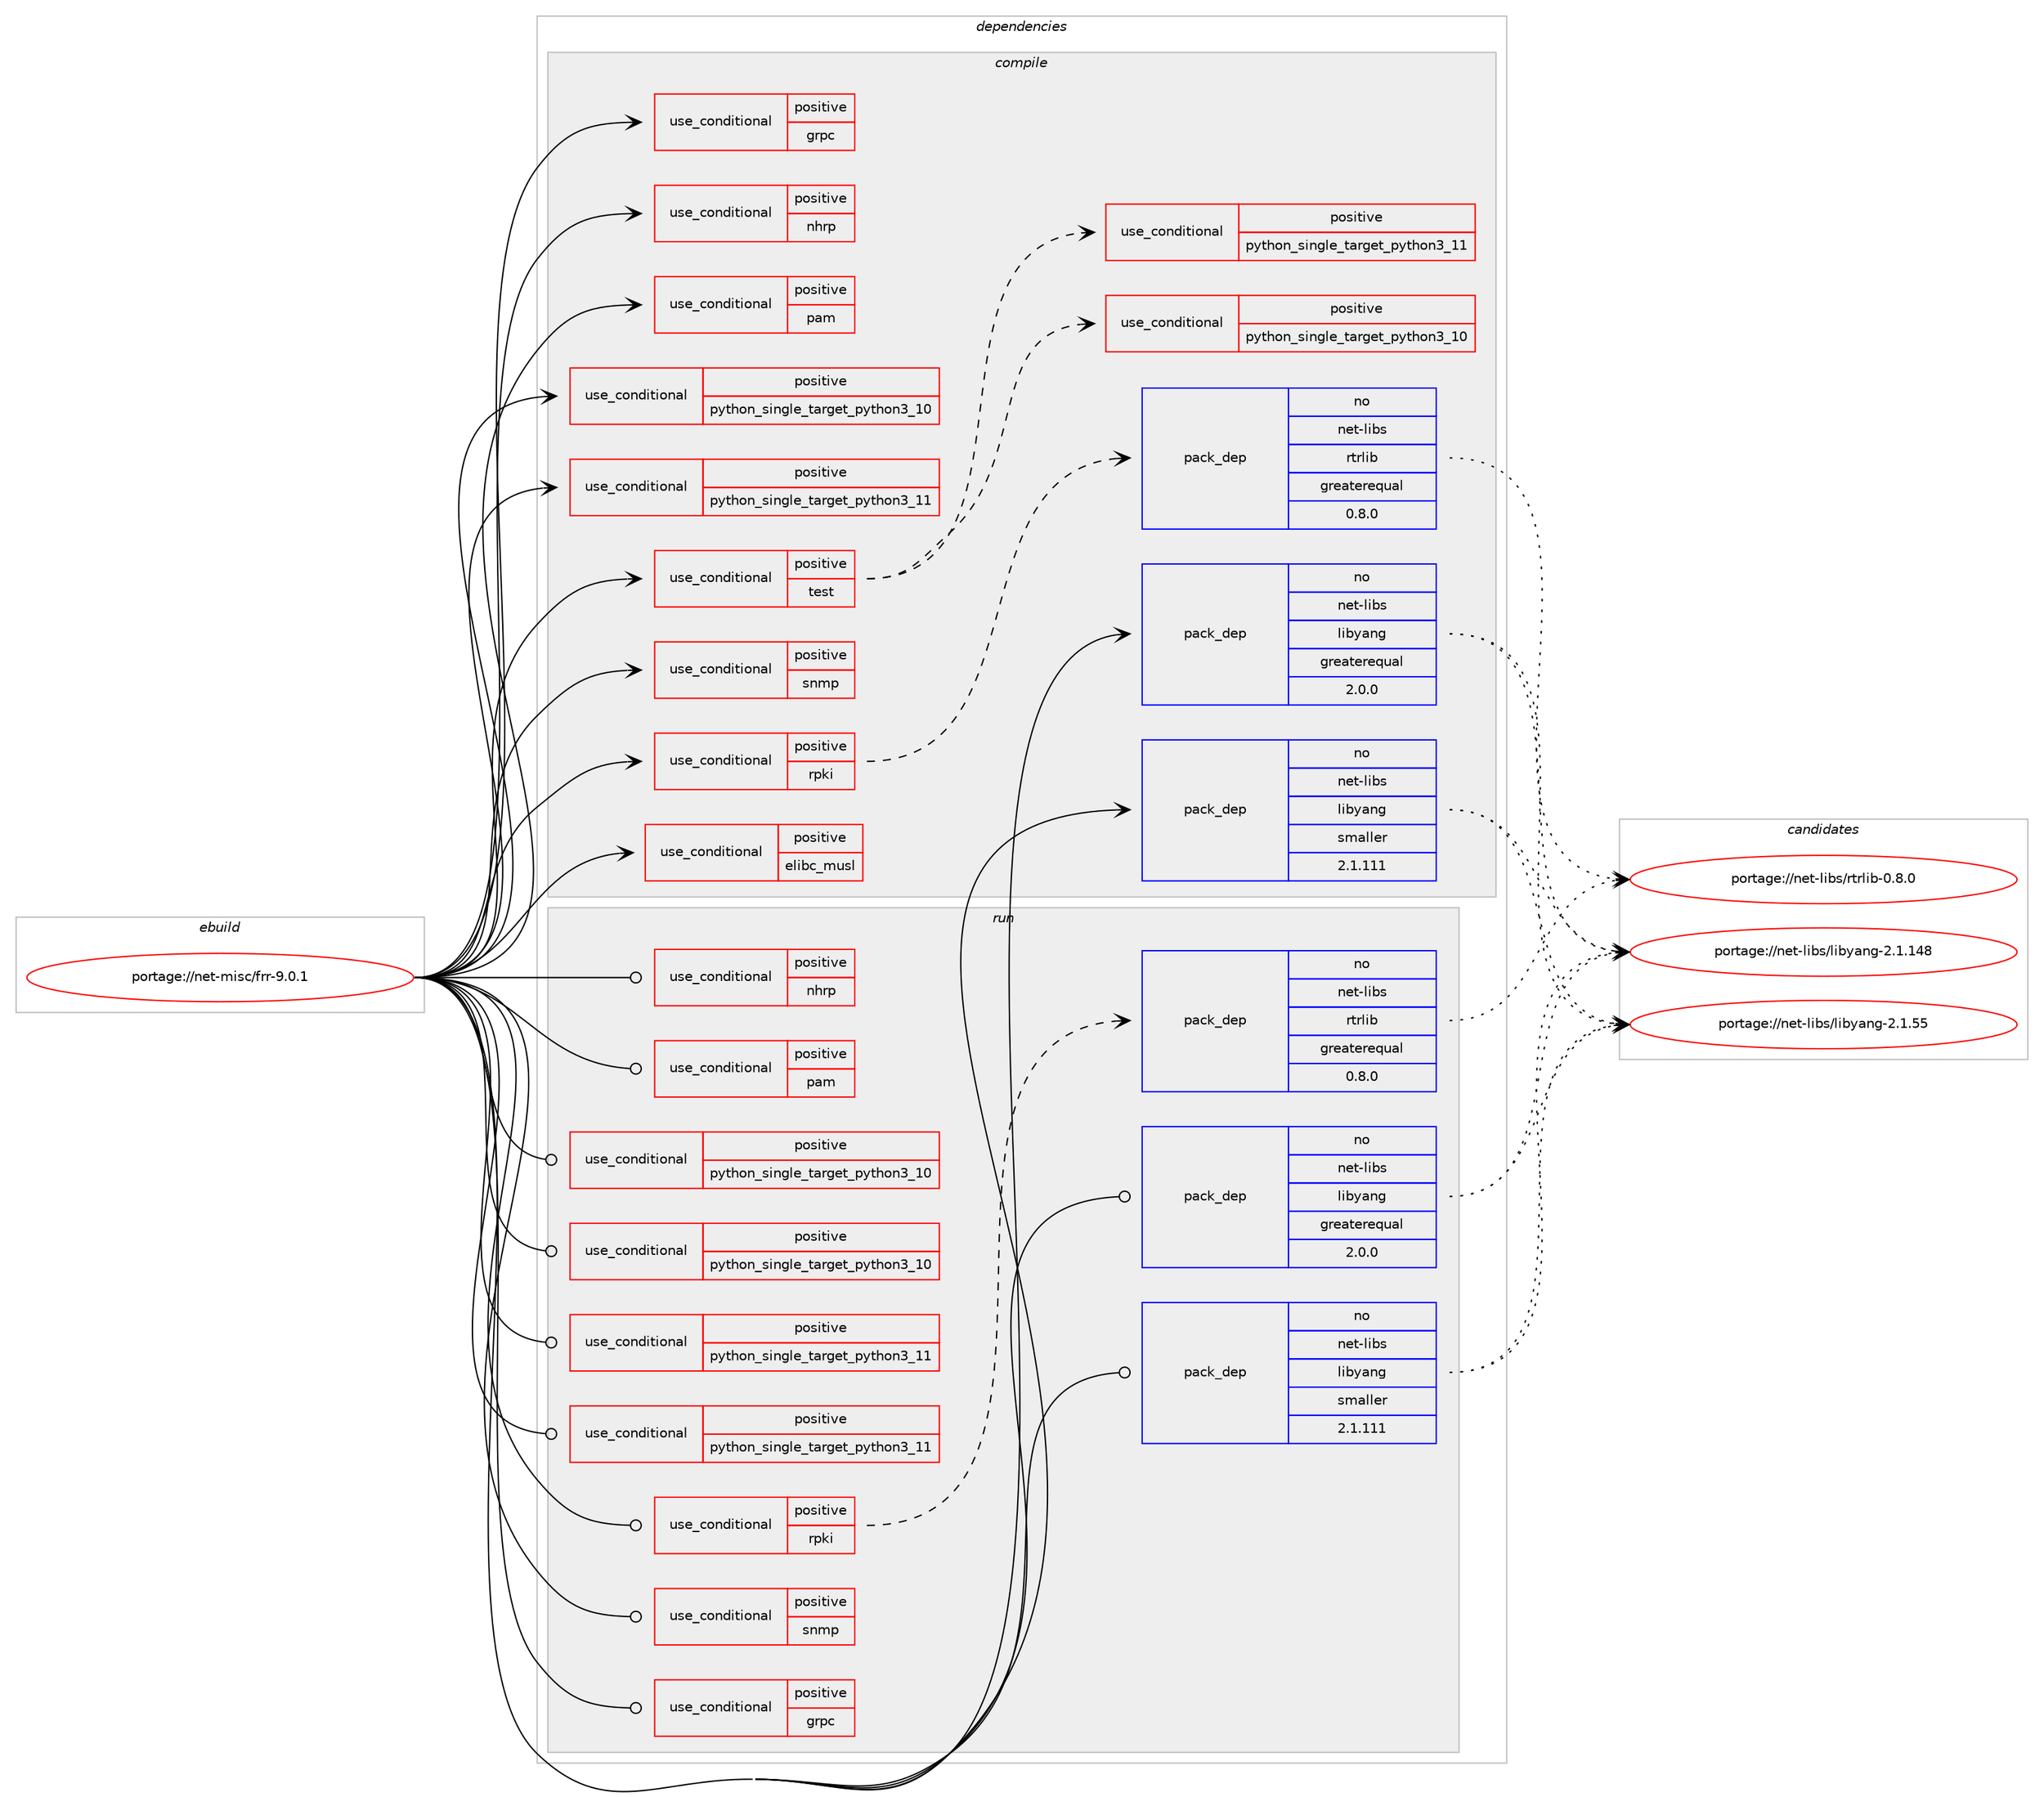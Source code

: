 digraph prolog {

# *************
# Graph options
# *************

newrank=true;
concentrate=true;
compound=true;
graph [rankdir=LR,fontname=Helvetica,fontsize=10,ranksep=1.5];#, ranksep=2.5, nodesep=0.2];
edge  [arrowhead=vee];
node  [fontname=Helvetica,fontsize=10];

# **********
# The ebuild
# **********

subgraph cluster_leftcol {
color=gray;
rank=same;
label=<<i>ebuild</i>>;
id [label="portage://net-misc/frr-9.0.1", color=red, width=4, href="../net-misc/frr-9.0.1.svg"];
}

# ****************
# The dependencies
# ****************

subgraph cluster_midcol {
color=gray;
label=<<i>dependencies</i>>;
subgraph cluster_compile {
fillcolor="#eeeeee";
style=filled;
label=<<i>compile</i>>;
subgraph cond5145 {
dependency7564 [label=<<TABLE BORDER="0" CELLBORDER="1" CELLSPACING="0" CELLPADDING="4"><TR><TD ROWSPAN="3" CELLPADDING="10">use_conditional</TD></TR><TR><TD>positive</TD></TR><TR><TD>elibc_musl</TD></TR></TABLE>>, shape=none, color=red];
# *** BEGIN UNKNOWN DEPENDENCY TYPE (TODO) ***
# dependency7564 -> package_dependency(portage://net-misc/frr-9.0.1,install,no,sys-libs,queue-standalone,none,[,,],[],[])
# *** END UNKNOWN DEPENDENCY TYPE (TODO) ***

}
id:e -> dependency7564:w [weight=20,style="solid",arrowhead="vee"];
subgraph cond5146 {
dependency7565 [label=<<TABLE BORDER="0" CELLBORDER="1" CELLSPACING="0" CELLPADDING="4"><TR><TD ROWSPAN="3" CELLPADDING="10">use_conditional</TD></TR><TR><TD>positive</TD></TR><TR><TD>grpc</TD></TR></TABLE>>, shape=none, color=red];
# *** BEGIN UNKNOWN DEPENDENCY TYPE (TODO) ***
# dependency7565 -> package_dependency(portage://net-misc/frr-9.0.1,install,no,net-libs,grpc,none,[,,],any_same_slot,[])
# *** END UNKNOWN DEPENDENCY TYPE (TODO) ***

}
id:e -> dependency7565:w [weight=20,style="solid",arrowhead="vee"];
subgraph cond5147 {
dependency7566 [label=<<TABLE BORDER="0" CELLBORDER="1" CELLSPACING="0" CELLPADDING="4"><TR><TD ROWSPAN="3" CELLPADDING="10">use_conditional</TD></TR><TR><TD>positive</TD></TR><TR><TD>nhrp</TD></TR></TABLE>>, shape=none, color=red];
# *** BEGIN UNKNOWN DEPENDENCY TYPE (TODO) ***
# dependency7566 -> package_dependency(portage://net-misc/frr-9.0.1,install,no,net-dns,c-ares,none,[,,],[slot(0),equal],[])
# *** END UNKNOWN DEPENDENCY TYPE (TODO) ***

}
id:e -> dependency7566:w [weight=20,style="solid",arrowhead="vee"];
subgraph cond5148 {
dependency7567 [label=<<TABLE BORDER="0" CELLBORDER="1" CELLSPACING="0" CELLPADDING="4"><TR><TD ROWSPAN="3" CELLPADDING="10">use_conditional</TD></TR><TR><TD>positive</TD></TR><TR><TD>pam</TD></TR></TABLE>>, shape=none, color=red];
# *** BEGIN UNKNOWN DEPENDENCY TYPE (TODO) ***
# dependency7567 -> package_dependency(portage://net-misc/frr-9.0.1,install,no,sys-libs,pam,none,[,,],[],[])
# *** END UNKNOWN DEPENDENCY TYPE (TODO) ***

}
id:e -> dependency7567:w [weight=20,style="solid",arrowhead="vee"];
subgraph cond5149 {
dependency7568 [label=<<TABLE BORDER="0" CELLBORDER="1" CELLSPACING="0" CELLPADDING="4"><TR><TD ROWSPAN="3" CELLPADDING="10">use_conditional</TD></TR><TR><TD>positive</TD></TR><TR><TD>python_single_target_python3_10</TD></TR></TABLE>>, shape=none, color=red];
# *** BEGIN UNKNOWN DEPENDENCY TYPE (TODO) ***
# dependency7568 -> package_dependency(portage://net-misc/frr-9.0.1,install,no,dev-lang,python,none,[,,],[slot(3.10)],[])
# *** END UNKNOWN DEPENDENCY TYPE (TODO) ***

}
id:e -> dependency7568:w [weight=20,style="solid",arrowhead="vee"];
subgraph cond5150 {
dependency7569 [label=<<TABLE BORDER="0" CELLBORDER="1" CELLSPACING="0" CELLPADDING="4"><TR><TD ROWSPAN="3" CELLPADDING="10">use_conditional</TD></TR><TR><TD>positive</TD></TR><TR><TD>python_single_target_python3_11</TD></TR></TABLE>>, shape=none, color=red];
# *** BEGIN UNKNOWN DEPENDENCY TYPE (TODO) ***
# dependency7569 -> package_dependency(portage://net-misc/frr-9.0.1,install,no,dev-lang,python,none,[,,],[slot(3.11)],[])
# *** END UNKNOWN DEPENDENCY TYPE (TODO) ***

}
id:e -> dependency7569:w [weight=20,style="solid",arrowhead="vee"];
subgraph cond5151 {
dependency7570 [label=<<TABLE BORDER="0" CELLBORDER="1" CELLSPACING="0" CELLPADDING="4"><TR><TD ROWSPAN="3" CELLPADDING="10">use_conditional</TD></TR><TR><TD>positive</TD></TR><TR><TD>rpki</TD></TR></TABLE>>, shape=none, color=red];
subgraph pack2357 {
dependency7571 [label=<<TABLE BORDER="0" CELLBORDER="1" CELLSPACING="0" CELLPADDING="4" WIDTH="220"><TR><TD ROWSPAN="6" CELLPADDING="30">pack_dep</TD></TR><TR><TD WIDTH="110">no</TD></TR><TR><TD>net-libs</TD></TR><TR><TD>rtrlib</TD></TR><TR><TD>greaterequal</TD></TR><TR><TD>0.8.0</TD></TR></TABLE>>, shape=none, color=blue];
}
dependency7570:e -> dependency7571:w [weight=20,style="dashed",arrowhead="vee"];
}
id:e -> dependency7570:w [weight=20,style="solid",arrowhead="vee"];
subgraph cond5152 {
dependency7572 [label=<<TABLE BORDER="0" CELLBORDER="1" CELLSPACING="0" CELLPADDING="4"><TR><TD ROWSPAN="3" CELLPADDING="10">use_conditional</TD></TR><TR><TD>positive</TD></TR><TR><TD>snmp</TD></TR></TABLE>>, shape=none, color=red];
# *** BEGIN UNKNOWN DEPENDENCY TYPE (TODO) ***
# dependency7572 -> package_dependency(portage://net-misc/frr-9.0.1,install,no,net-analyzer,net-snmp,none,[,,],any_same_slot,[])
# *** END UNKNOWN DEPENDENCY TYPE (TODO) ***

}
id:e -> dependency7572:w [weight=20,style="solid",arrowhead="vee"];
subgraph cond5153 {
dependency7573 [label=<<TABLE BORDER="0" CELLBORDER="1" CELLSPACING="0" CELLPADDING="4"><TR><TD ROWSPAN="3" CELLPADDING="10">use_conditional</TD></TR><TR><TD>positive</TD></TR><TR><TD>test</TD></TR></TABLE>>, shape=none, color=red];
subgraph cond5154 {
dependency7574 [label=<<TABLE BORDER="0" CELLBORDER="1" CELLSPACING="0" CELLPADDING="4"><TR><TD ROWSPAN="3" CELLPADDING="10">use_conditional</TD></TR><TR><TD>positive</TD></TR><TR><TD>python_single_target_python3_10</TD></TR></TABLE>>, shape=none, color=red];
# *** BEGIN UNKNOWN DEPENDENCY TYPE (TODO) ***
# dependency7574 -> package_dependency(portage://net-misc/frr-9.0.1,install,no,dev-python,pytest,none,[,,],[],[use(enable(python_targets_python3_10),negative)])
# *** END UNKNOWN DEPENDENCY TYPE (TODO) ***

}
dependency7573:e -> dependency7574:w [weight=20,style="dashed",arrowhead="vee"];
subgraph cond5155 {
dependency7575 [label=<<TABLE BORDER="0" CELLBORDER="1" CELLSPACING="0" CELLPADDING="4"><TR><TD ROWSPAN="3" CELLPADDING="10">use_conditional</TD></TR><TR><TD>positive</TD></TR><TR><TD>python_single_target_python3_11</TD></TR></TABLE>>, shape=none, color=red];
# *** BEGIN UNKNOWN DEPENDENCY TYPE (TODO) ***
# dependency7575 -> package_dependency(portage://net-misc/frr-9.0.1,install,no,dev-python,pytest,none,[,,],[],[use(enable(python_targets_python3_11),negative)])
# *** END UNKNOWN DEPENDENCY TYPE (TODO) ***

}
dependency7573:e -> dependency7575:w [weight=20,style="dashed",arrowhead="vee"];
}
id:e -> dependency7573:w [weight=20,style="solid",arrowhead="vee"];
# *** BEGIN UNKNOWN DEPENDENCY TYPE (TODO) ***
# id -> package_dependency(portage://net-misc/frr-9.0.1,install,no,acct-user,frr,none,[,,],[],[])
# *** END UNKNOWN DEPENDENCY TYPE (TODO) ***

# *** BEGIN UNKNOWN DEPENDENCY TYPE (TODO) ***
# id -> package_dependency(portage://net-misc/frr-9.0.1,install,no,dev-libs,json-c,none,[,,],[slot(0),equal],[])
# *** END UNKNOWN DEPENDENCY TYPE (TODO) ***

# *** BEGIN UNKNOWN DEPENDENCY TYPE (TODO) ***
# id -> package_dependency(portage://net-misc/frr-9.0.1,install,no,dev-libs,protobuf-c,none,[,,],[slot(0),equal],[])
# *** END UNKNOWN DEPENDENCY TYPE (TODO) ***

subgraph pack2358 {
dependency7576 [label=<<TABLE BORDER="0" CELLBORDER="1" CELLSPACING="0" CELLPADDING="4" WIDTH="220"><TR><TD ROWSPAN="6" CELLPADDING="30">pack_dep</TD></TR><TR><TD WIDTH="110">no</TD></TR><TR><TD>net-libs</TD></TR><TR><TD>libyang</TD></TR><TR><TD>greaterequal</TD></TR><TR><TD>2.0.0</TD></TR></TABLE>>, shape=none, color=blue];
}
id:e -> dependency7576:w [weight=20,style="solid",arrowhead="vee"];
subgraph pack2359 {
dependency7577 [label=<<TABLE BORDER="0" CELLBORDER="1" CELLSPACING="0" CELLPADDING="4" WIDTH="220"><TR><TD ROWSPAN="6" CELLPADDING="30">pack_dep</TD></TR><TR><TD WIDTH="110">no</TD></TR><TR><TD>net-libs</TD></TR><TR><TD>libyang</TD></TR><TR><TD>smaller</TD></TR><TR><TD>2.1.111</TD></TR></TABLE>>, shape=none, color=blue];
}
id:e -> dependency7577:w [weight=20,style="solid",arrowhead="vee"];
# *** BEGIN UNKNOWN DEPENDENCY TYPE (TODO) ***
# id -> package_dependency(portage://net-misc/frr-9.0.1,install,no,sys-libs,libcap,none,[,,],[],[])
# *** END UNKNOWN DEPENDENCY TYPE (TODO) ***

# *** BEGIN UNKNOWN DEPENDENCY TYPE (TODO) ***
# id -> package_dependency(portage://net-misc/frr-9.0.1,install,no,sys-libs,readline,none,[,,],[slot(0),equal],[])
# *** END UNKNOWN DEPENDENCY TYPE (TODO) ***

# *** BEGIN UNKNOWN DEPENDENCY TYPE (TODO) ***
# id -> package_dependency(portage://net-misc/frr-9.0.1,install,no,virtual,libcrypt,none,[,,],any_same_slot,[])
# *** END UNKNOWN DEPENDENCY TYPE (TODO) ***

}
subgraph cluster_compileandrun {
fillcolor="#eeeeee";
style=filled;
label=<<i>compile and run</i>>;
}
subgraph cluster_run {
fillcolor="#eeeeee";
style=filled;
label=<<i>run</i>>;
subgraph cond5156 {
dependency7578 [label=<<TABLE BORDER="0" CELLBORDER="1" CELLSPACING="0" CELLPADDING="4"><TR><TD ROWSPAN="3" CELLPADDING="10">use_conditional</TD></TR><TR><TD>positive</TD></TR><TR><TD>grpc</TD></TR></TABLE>>, shape=none, color=red];
# *** BEGIN UNKNOWN DEPENDENCY TYPE (TODO) ***
# dependency7578 -> package_dependency(portage://net-misc/frr-9.0.1,run,no,net-libs,grpc,none,[,,],any_same_slot,[])
# *** END UNKNOWN DEPENDENCY TYPE (TODO) ***

}
id:e -> dependency7578:w [weight=20,style="solid",arrowhead="odot"];
subgraph cond5157 {
dependency7579 [label=<<TABLE BORDER="0" CELLBORDER="1" CELLSPACING="0" CELLPADDING="4"><TR><TD ROWSPAN="3" CELLPADDING="10">use_conditional</TD></TR><TR><TD>positive</TD></TR><TR><TD>nhrp</TD></TR></TABLE>>, shape=none, color=red];
# *** BEGIN UNKNOWN DEPENDENCY TYPE (TODO) ***
# dependency7579 -> package_dependency(portage://net-misc/frr-9.0.1,run,no,net-dns,c-ares,none,[,,],[slot(0),equal],[])
# *** END UNKNOWN DEPENDENCY TYPE (TODO) ***

}
id:e -> dependency7579:w [weight=20,style="solid",arrowhead="odot"];
subgraph cond5158 {
dependency7580 [label=<<TABLE BORDER="0" CELLBORDER="1" CELLSPACING="0" CELLPADDING="4"><TR><TD ROWSPAN="3" CELLPADDING="10">use_conditional</TD></TR><TR><TD>positive</TD></TR><TR><TD>pam</TD></TR></TABLE>>, shape=none, color=red];
# *** BEGIN UNKNOWN DEPENDENCY TYPE (TODO) ***
# dependency7580 -> package_dependency(portage://net-misc/frr-9.0.1,run,no,sys-libs,pam,none,[,,],[],[])
# *** END UNKNOWN DEPENDENCY TYPE (TODO) ***

}
id:e -> dependency7580:w [weight=20,style="solid",arrowhead="odot"];
subgraph cond5159 {
dependency7581 [label=<<TABLE BORDER="0" CELLBORDER="1" CELLSPACING="0" CELLPADDING="4"><TR><TD ROWSPAN="3" CELLPADDING="10">use_conditional</TD></TR><TR><TD>positive</TD></TR><TR><TD>python_single_target_python3_10</TD></TR></TABLE>>, shape=none, color=red];
# *** BEGIN UNKNOWN DEPENDENCY TYPE (TODO) ***
# dependency7581 -> package_dependency(portage://net-misc/frr-9.0.1,run,no,dev-lang,python,none,[,,],[slot(3.10)],[])
# *** END UNKNOWN DEPENDENCY TYPE (TODO) ***

}
id:e -> dependency7581:w [weight=20,style="solid",arrowhead="odot"];
subgraph cond5160 {
dependency7582 [label=<<TABLE BORDER="0" CELLBORDER="1" CELLSPACING="0" CELLPADDING="4"><TR><TD ROWSPAN="3" CELLPADDING="10">use_conditional</TD></TR><TR><TD>positive</TD></TR><TR><TD>python_single_target_python3_10</TD></TR></TABLE>>, shape=none, color=red];
# *** BEGIN UNKNOWN DEPENDENCY TYPE (TODO) ***
# dependency7582 -> package_dependency(portage://net-misc/frr-9.0.1,run,no,dev-python,ipaddr,none,[,,],[],[use(enable(python_targets_python3_10),negative)])
# *** END UNKNOWN DEPENDENCY TYPE (TODO) ***

}
id:e -> dependency7582:w [weight=20,style="solid",arrowhead="odot"];
subgraph cond5161 {
dependency7583 [label=<<TABLE BORDER="0" CELLBORDER="1" CELLSPACING="0" CELLPADDING="4"><TR><TD ROWSPAN="3" CELLPADDING="10">use_conditional</TD></TR><TR><TD>positive</TD></TR><TR><TD>python_single_target_python3_11</TD></TR></TABLE>>, shape=none, color=red];
# *** BEGIN UNKNOWN DEPENDENCY TYPE (TODO) ***
# dependency7583 -> package_dependency(portage://net-misc/frr-9.0.1,run,no,dev-lang,python,none,[,,],[slot(3.11)],[])
# *** END UNKNOWN DEPENDENCY TYPE (TODO) ***

}
id:e -> dependency7583:w [weight=20,style="solid",arrowhead="odot"];
subgraph cond5162 {
dependency7584 [label=<<TABLE BORDER="0" CELLBORDER="1" CELLSPACING="0" CELLPADDING="4"><TR><TD ROWSPAN="3" CELLPADDING="10">use_conditional</TD></TR><TR><TD>positive</TD></TR><TR><TD>python_single_target_python3_11</TD></TR></TABLE>>, shape=none, color=red];
# *** BEGIN UNKNOWN DEPENDENCY TYPE (TODO) ***
# dependency7584 -> package_dependency(portage://net-misc/frr-9.0.1,run,no,dev-python,ipaddr,none,[,,],[],[use(enable(python_targets_python3_11),negative)])
# *** END UNKNOWN DEPENDENCY TYPE (TODO) ***

}
id:e -> dependency7584:w [weight=20,style="solid",arrowhead="odot"];
subgraph cond5163 {
dependency7585 [label=<<TABLE BORDER="0" CELLBORDER="1" CELLSPACING="0" CELLPADDING="4"><TR><TD ROWSPAN="3" CELLPADDING="10">use_conditional</TD></TR><TR><TD>positive</TD></TR><TR><TD>rpki</TD></TR></TABLE>>, shape=none, color=red];
subgraph pack2360 {
dependency7586 [label=<<TABLE BORDER="0" CELLBORDER="1" CELLSPACING="0" CELLPADDING="4" WIDTH="220"><TR><TD ROWSPAN="6" CELLPADDING="30">pack_dep</TD></TR><TR><TD WIDTH="110">no</TD></TR><TR><TD>net-libs</TD></TR><TR><TD>rtrlib</TD></TR><TR><TD>greaterequal</TD></TR><TR><TD>0.8.0</TD></TR></TABLE>>, shape=none, color=blue];
}
dependency7585:e -> dependency7586:w [weight=20,style="dashed",arrowhead="vee"];
}
id:e -> dependency7585:w [weight=20,style="solid",arrowhead="odot"];
subgraph cond5164 {
dependency7587 [label=<<TABLE BORDER="0" CELLBORDER="1" CELLSPACING="0" CELLPADDING="4"><TR><TD ROWSPAN="3" CELLPADDING="10">use_conditional</TD></TR><TR><TD>positive</TD></TR><TR><TD>snmp</TD></TR></TABLE>>, shape=none, color=red];
# *** BEGIN UNKNOWN DEPENDENCY TYPE (TODO) ***
# dependency7587 -> package_dependency(portage://net-misc/frr-9.0.1,run,no,net-analyzer,net-snmp,none,[,,],any_same_slot,[])
# *** END UNKNOWN DEPENDENCY TYPE (TODO) ***

}
id:e -> dependency7587:w [weight=20,style="solid",arrowhead="odot"];
# *** BEGIN UNKNOWN DEPENDENCY TYPE (TODO) ***
# id -> package_dependency(portage://net-misc/frr-9.0.1,run,no,acct-user,frr,none,[,,],[],[])
# *** END UNKNOWN DEPENDENCY TYPE (TODO) ***

# *** BEGIN UNKNOWN DEPENDENCY TYPE (TODO) ***
# id -> package_dependency(portage://net-misc/frr-9.0.1,run,no,dev-libs,json-c,none,[,,],[slot(0),equal],[])
# *** END UNKNOWN DEPENDENCY TYPE (TODO) ***

# *** BEGIN UNKNOWN DEPENDENCY TYPE (TODO) ***
# id -> package_dependency(portage://net-misc/frr-9.0.1,run,no,dev-libs,protobuf-c,none,[,,],[slot(0),equal],[])
# *** END UNKNOWN DEPENDENCY TYPE (TODO) ***

subgraph pack2361 {
dependency7588 [label=<<TABLE BORDER="0" CELLBORDER="1" CELLSPACING="0" CELLPADDING="4" WIDTH="220"><TR><TD ROWSPAN="6" CELLPADDING="30">pack_dep</TD></TR><TR><TD WIDTH="110">no</TD></TR><TR><TD>net-libs</TD></TR><TR><TD>libyang</TD></TR><TR><TD>greaterequal</TD></TR><TR><TD>2.0.0</TD></TR></TABLE>>, shape=none, color=blue];
}
id:e -> dependency7588:w [weight=20,style="solid",arrowhead="odot"];
subgraph pack2362 {
dependency7589 [label=<<TABLE BORDER="0" CELLBORDER="1" CELLSPACING="0" CELLPADDING="4" WIDTH="220"><TR><TD ROWSPAN="6" CELLPADDING="30">pack_dep</TD></TR><TR><TD WIDTH="110">no</TD></TR><TR><TD>net-libs</TD></TR><TR><TD>libyang</TD></TR><TR><TD>smaller</TD></TR><TR><TD>2.1.111</TD></TR></TABLE>>, shape=none, color=blue];
}
id:e -> dependency7589:w [weight=20,style="solid",arrowhead="odot"];
# *** BEGIN UNKNOWN DEPENDENCY TYPE (TODO) ***
# id -> package_dependency(portage://net-misc/frr-9.0.1,run,no,sys-libs,libcap,none,[,,],[],[])
# *** END UNKNOWN DEPENDENCY TYPE (TODO) ***

# *** BEGIN UNKNOWN DEPENDENCY TYPE (TODO) ***
# id -> package_dependency(portage://net-misc/frr-9.0.1,run,no,sys-libs,readline,none,[,,],[slot(0),equal],[])
# *** END UNKNOWN DEPENDENCY TYPE (TODO) ***

# *** BEGIN UNKNOWN DEPENDENCY TYPE (TODO) ***
# id -> package_dependency(portage://net-misc/frr-9.0.1,run,no,virtual,libcrypt,none,[,,],any_same_slot,[])
# *** END UNKNOWN DEPENDENCY TYPE (TODO) ***

# *** BEGIN UNKNOWN DEPENDENCY TYPE (TODO) ***
# id -> package_dependency(portage://net-misc/frr-9.0.1,run,weak,net-misc,quagga,none,[,,],[],[])
# *** END UNKNOWN DEPENDENCY TYPE (TODO) ***

}
}

# **************
# The candidates
# **************

subgraph cluster_choices {
rank=same;
color=gray;
label=<<i>candidates</i>>;

subgraph choice2357 {
color=black;
nodesep=1;
choice11010111645108105981154711411611410810598454846564648 [label="portage://net-libs/rtrlib-0.8.0", color=red, width=4,href="../net-libs/rtrlib-0.8.0.svg"];
dependency7571:e -> choice11010111645108105981154711411611410810598454846564648:w [style=dotted,weight="100"];
}
subgraph choice2358 {
color=black;
nodesep=1;
choice11010111645108105981154710810598121971101034550464946495256 [label="portage://net-libs/libyang-2.1.148", color=red, width=4,href="../net-libs/libyang-2.1.148.svg"];
choice110101116451081059811547108105981219711010345504649465353 [label="portage://net-libs/libyang-2.1.55", color=red, width=4,href="../net-libs/libyang-2.1.55.svg"];
dependency7576:e -> choice11010111645108105981154710810598121971101034550464946495256:w [style=dotted,weight="100"];
dependency7576:e -> choice110101116451081059811547108105981219711010345504649465353:w [style=dotted,weight="100"];
}
subgraph choice2359 {
color=black;
nodesep=1;
choice11010111645108105981154710810598121971101034550464946495256 [label="portage://net-libs/libyang-2.1.148", color=red, width=4,href="../net-libs/libyang-2.1.148.svg"];
choice110101116451081059811547108105981219711010345504649465353 [label="portage://net-libs/libyang-2.1.55", color=red, width=4,href="../net-libs/libyang-2.1.55.svg"];
dependency7577:e -> choice11010111645108105981154710810598121971101034550464946495256:w [style=dotted,weight="100"];
dependency7577:e -> choice110101116451081059811547108105981219711010345504649465353:w [style=dotted,weight="100"];
}
subgraph choice2360 {
color=black;
nodesep=1;
choice11010111645108105981154711411611410810598454846564648 [label="portage://net-libs/rtrlib-0.8.0", color=red, width=4,href="../net-libs/rtrlib-0.8.0.svg"];
dependency7586:e -> choice11010111645108105981154711411611410810598454846564648:w [style=dotted,weight="100"];
}
subgraph choice2361 {
color=black;
nodesep=1;
choice11010111645108105981154710810598121971101034550464946495256 [label="portage://net-libs/libyang-2.1.148", color=red, width=4,href="../net-libs/libyang-2.1.148.svg"];
choice110101116451081059811547108105981219711010345504649465353 [label="portage://net-libs/libyang-2.1.55", color=red, width=4,href="../net-libs/libyang-2.1.55.svg"];
dependency7588:e -> choice11010111645108105981154710810598121971101034550464946495256:w [style=dotted,weight="100"];
dependency7588:e -> choice110101116451081059811547108105981219711010345504649465353:w [style=dotted,weight="100"];
}
subgraph choice2362 {
color=black;
nodesep=1;
choice11010111645108105981154710810598121971101034550464946495256 [label="portage://net-libs/libyang-2.1.148", color=red, width=4,href="../net-libs/libyang-2.1.148.svg"];
choice110101116451081059811547108105981219711010345504649465353 [label="portage://net-libs/libyang-2.1.55", color=red, width=4,href="../net-libs/libyang-2.1.55.svg"];
dependency7589:e -> choice11010111645108105981154710810598121971101034550464946495256:w [style=dotted,weight="100"];
dependency7589:e -> choice110101116451081059811547108105981219711010345504649465353:w [style=dotted,weight="100"];
}
}

}
